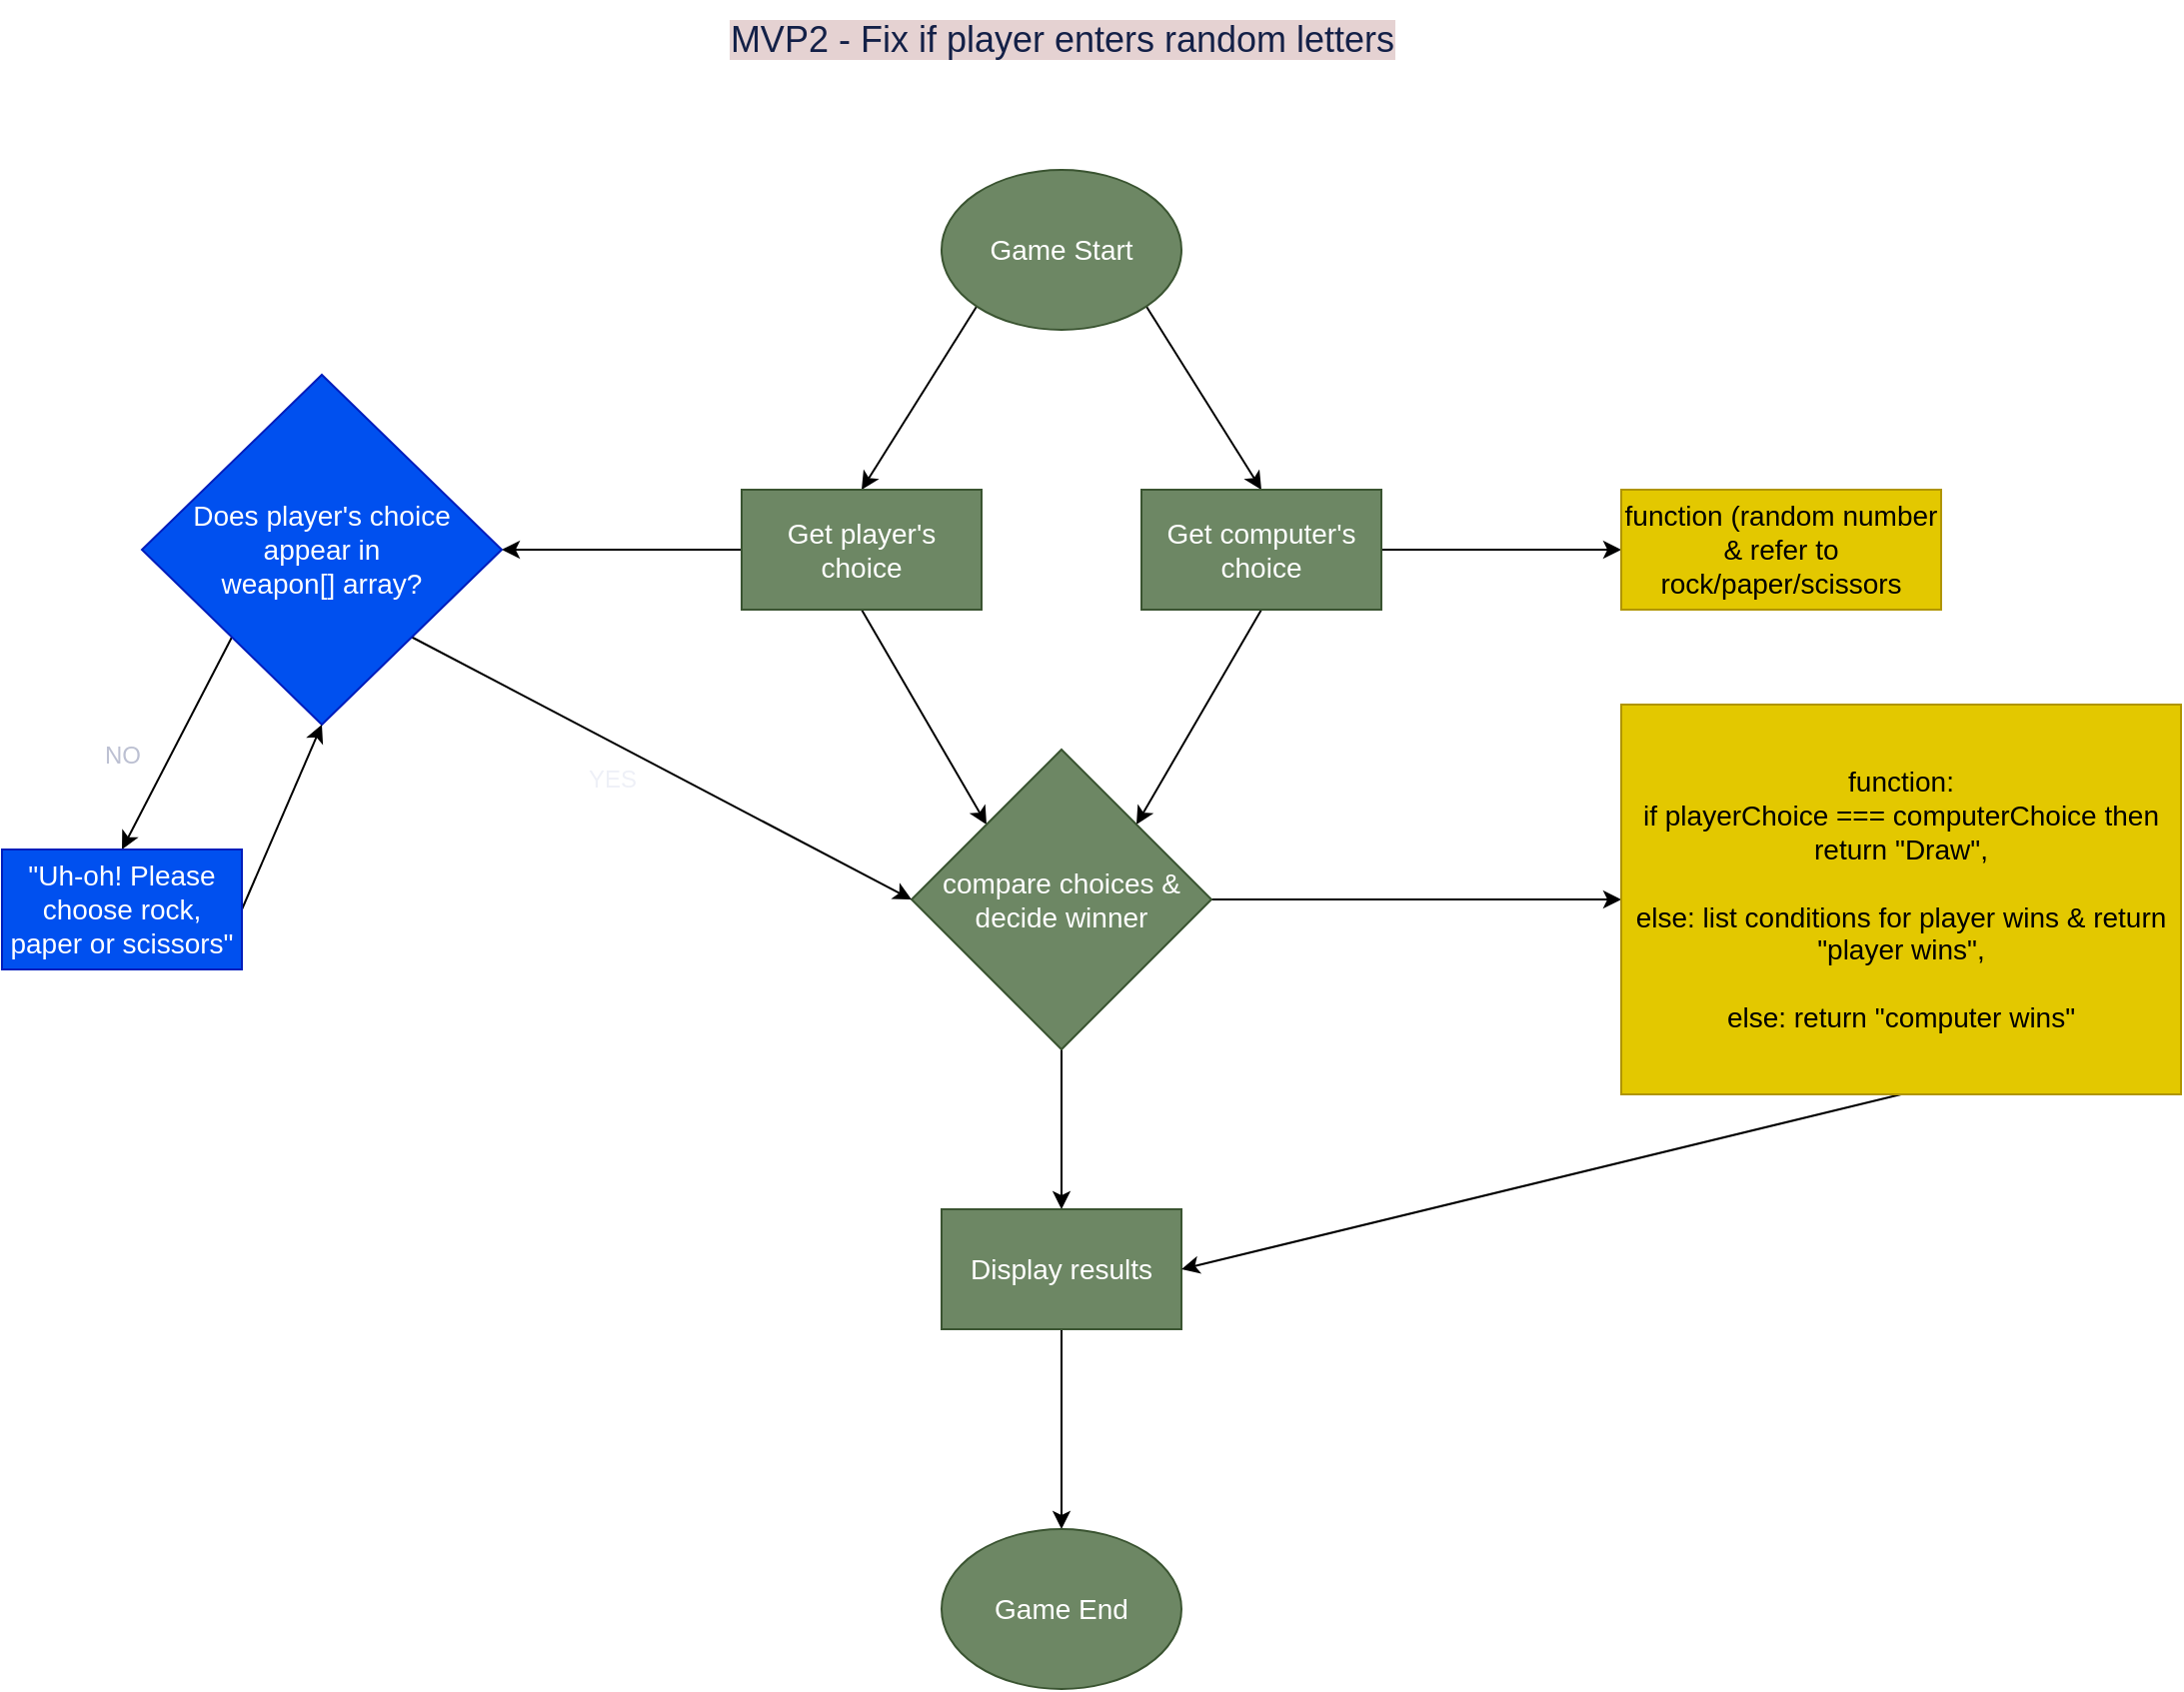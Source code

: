 <mxfile>
    <diagram id="RmlRvWYQgFkK_NVbBuCd" name="Page-1">
        <mxGraphModel dx="989" dy="630" grid="1" gridSize="10" guides="1" tooltips="1" connect="1" arrows="1" fold="1" page="1" pageScale="1" pageWidth="2339" pageHeight="3300" math="0" shadow="0">
            <root>
                <mxCell id="0"/>
                <mxCell id="1" parent="0"/>
                <mxCell id="6" style="edgeStyle=none;html=1;exitX=1;exitY=1;exitDx=0;exitDy=0;entryX=0.5;entryY=0;entryDx=0;entryDy=0;fontSize=14;" parent="1" source="2" target="5" edge="1">
                    <mxGeometry relative="1" as="geometry"/>
                </mxCell>
                <mxCell id="7" style="edgeStyle=none;html=1;exitX=0;exitY=1;exitDx=0;exitDy=0;entryX=0.5;entryY=0;entryDx=0;entryDy=0;fontSize=14;" parent="1" source="2" target="4" edge="1">
                    <mxGeometry relative="1" as="geometry"/>
                </mxCell>
                <mxCell id="2" value="&lt;font style=&quot;font-size: 14px;&quot;&gt;Game Start&lt;/font&gt;" style="ellipse;whiteSpace=wrap;html=1;fillColor=#6d8764;fontColor=#ffffff;strokeColor=#3A5431;" parent="1" vertex="1">
                    <mxGeometry x="1060" y="280" width="120" height="80" as="geometry"/>
                </mxCell>
                <mxCell id="10" style="edgeStyle=none;html=1;exitX=0.5;exitY=1;exitDx=0;exitDy=0;entryX=0;entryY=0;entryDx=0;entryDy=0;fontSize=14;" parent="1" source="4" target="8" edge="1">
                    <mxGeometry relative="1" as="geometry"/>
                </mxCell>
                <mxCell id="24" style="edgeStyle=none;html=1;exitX=0;exitY=0.5;exitDx=0;exitDy=0;entryX=1;entryY=0.5;entryDx=0;entryDy=0;fontSize=18;fontColor=#f0a30a;" parent="1" source="4" edge="1">
                    <mxGeometry relative="1" as="geometry">
                        <mxPoint x="840" y="470" as="targetPoint"/>
                    </mxGeometry>
                </mxCell>
                <mxCell id="4" value="Get player's choice" style="rounded=0;whiteSpace=wrap;html=1;fontSize=14;fillColor=#6d8764;fontColor=#ffffff;strokeColor=#3A5431;" parent="1" vertex="1">
                    <mxGeometry x="960" y="440" width="120" height="60" as="geometry"/>
                </mxCell>
                <mxCell id="9" style="edgeStyle=none;html=1;exitX=0.5;exitY=1;exitDx=0;exitDy=0;entryX=1;entryY=0;entryDx=0;entryDy=0;fontSize=14;" parent="1" source="5" target="8" edge="1">
                    <mxGeometry relative="1" as="geometry"/>
                </mxCell>
                <mxCell id="16" style="edgeStyle=none;html=1;exitX=1;exitY=0.5;exitDx=0;exitDy=0;entryX=0;entryY=0.5;entryDx=0;entryDy=0;fontSize=14;" parent="1" source="5" target="15" edge="1">
                    <mxGeometry relative="1" as="geometry"/>
                </mxCell>
                <mxCell id="5" value="Get computer's choice" style="rounded=0;whiteSpace=wrap;html=1;fontSize=14;fillColor=#6d8764;fontColor=#ffffff;strokeColor=#3A5431;" parent="1" vertex="1">
                    <mxGeometry x="1160" y="440" width="120" height="60" as="geometry"/>
                </mxCell>
                <mxCell id="12" style="edgeStyle=none;html=1;exitX=0.5;exitY=1;exitDx=0;exitDy=0;fontSize=14;" parent="1" source="8" target="11" edge="1">
                    <mxGeometry relative="1" as="geometry"/>
                </mxCell>
                <mxCell id="18" style="edgeStyle=none;html=1;exitX=1;exitY=0.5;exitDx=0;exitDy=0;fontSize=14;entryX=0;entryY=0.5;entryDx=0;entryDy=0;" parent="1" source="8" target="17" edge="1">
                    <mxGeometry relative="1" as="geometry">
                        <mxPoint x="1380" y="644.882" as="targetPoint"/>
                    </mxGeometry>
                </mxCell>
                <mxCell id="8" value="compare choices &amp;amp; decide winner" style="rhombus;whiteSpace=wrap;html=1;fontSize=14;fillColor=#6d8764;fontColor=#ffffff;strokeColor=#3A5431;" parent="1" vertex="1">
                    <mxGeometry x="1045" y="570" width="150" height="150" as="geometry"/>
                </mxCell>
                <mxCell id="14" style="edgeStyle=none;html=1;exitX=0.5;exitY=1;exitDx=0;exitDy=0;fontSize=14;" parent="1" source="11" target="13" edge="1">
                    <mxGeometry relative="1" as="geometry"/>
                </mxCell>
                <mxCell id="11" value="Display results" style="rounded=0;whiteSpace=wrap;html=1;fontSize=14;fillColor=#6d8764;fontColor=#ffffff;strokeColor=#3A5431;" parent="1" vertex="1">
                    <mxGeometry x="1060" y="800" width="120" height="60" as="geometry"/>
                </mxCell>
                <mxCell id="13" value="&lt;font style=&quot;font-size: 14px;&quot;&gt;Game End&lt;/font&gt;" style="ellipse;whiteSpace=wrap;html=1;fillColor=#6d8764;fontColor=#ffffff;strokeColor=#3A5431;" parent="1" vertex="1">
                    <mxGeometry x="1060" y="960" width="120" height="80" as="geometry"/>
                </mxCell>
                <mxCell id="15" value="function (random number &amp;amp; refer to rock/paper/scissors" style="rounded=0;whiteSpace=wrap;html=1;fontSize=14;fillColor=#e3c800;fontColor=#000000;strokeColor=#B09500;" parent="1" vertex="1">
                    <mxGeometry x="1400" y="440" width="160" height="60" as="geometry"/>
                </mxCell>
                <mxCell id="19" style="edgeStyle=none;html=1;exitX=0.5;exitY=1;exitDx=0;exitDy=0;entryX=1;entryY=0.5;entryDx=0;entryDy=0;fontSize=14;" parent="1" source="17" target="11" edge="1">
                    <mxGeometry relative="1" as="geometry"/>
                </mxCell>
                <mxCell id="17" value="function:&lt;br&gt;if playerChoice === computerChoice then return &quot;Draw&quot;, &lt;br&gt;&lt;br&gt;else: list conditions for player wins &amp;amp; return &quot;player wins&quot;,&lt;br&gt;&lt;br&gt;else: return &quot;computer wins&quot;" style="rounded=0;whiteSpace=wrap;html=1;fontSize=14;fillColor=#e3c800;fontColor=#000000;strokeColor=#B09500;" parent="1" vertex="1">
                    <mxGeometry x="1400" y="547.5" width="280" height="195" as="geometry"/>
                </mxCell>
                <mxCell id="22" value="&lt;font color=&quot;#132047&quot; style=&quot;font-size: 18px; background-color: rgb(229, 210, 210);&quot;&gt;MVP2 - Fix if player enters random letters&lt;/font&gt;" style="text;html=1;align=center;verticalAlign=middle;resizable=0;points=[];autosize=1;strokeColor=none;fillColor=none;" parent="1" vertex="1">
                    <mxGeometry x="940" y="195" width="360" height="40" as="geometry"/>
                </mxCell>
                <mxCell id="27" style="edgeStyle=none;html=1;entryX=0;entryY=0.5;entryDx=0;entryDy=0;fontSize=18;fontColor=#f0a30a;exitX=1;exitY=1;exitDx=0;exitDy=0;" parent="1" source="29" target="8" edge="1">
                    <mxGeometry relative="1" as="geometry">
                        <mxPoint x="840" y="645" as="sourcePoint"/>
                    </mxGeometry>
                </mxCell>
                <mxCell id="33" style="edgeStyle=none;html=1;exitX=0;exitY=1;exitDx=0;exitDy=0;entryX=0.5;entryY=0;entryDx=0;entryDy=0;fontColor=#bcc0d2;" edge="1" parent="1" source="29" target="32">
                    <mxGeometry relative="1" as="geometry">
                        <Array as="points"/>
                    </mxGeometry>
                </mxCell>
                <mxCell id="29" value="Does player's choice &lt;br&gt;appear in &lt;br&gt;weapon[] array?" style="rhombus;whiteSpace=wrap;html=1;fontSize=14;fillColor=#0050ef;strokeColor=#001DBC;fontColor=#ffffff;" vertex="1" parent="1">
                    <mxGeometry x="660" y="382.5" width="180" height="175" as="geometry"/>
                </mxCell>
                <mxCell id="30" value="&lt;font color=&quot;#eef0f7&quot;&gt;YES&lt;/font&gt;" style="text;html=1;align=center;verticalAlign=middle;resizable=0;points=[];autosize=1;strokeColor=none;fillColor=none;fontColor=#132047;" vertex="1" parent="1">
                    <mxGeometry x="870" y="570" width="50" height="30" as="geometry"/>
                </mxCell>
                <mxCell id="34" style="edgeStyle=none;html=1;exitX=1;exitY=0.5;exitDx=0;exitDy=0;entryX=0.5;entryY=1;entryDx=0;entryDy=0;fontColor=#bcc0d2;" edge="1" parent="1" source="32" target="29">
                    <mxGeometry relative="1" as="geometry"/>
                </mxCell>
                <mxCell id="32" value="&quot;Uh-oh! Please choose rock, paper or scissors&quot;" style="rounded=0;whiteSpace=wrap;html=1;fontSize=14;fillColor=#0050ef;fontColor=#ffffff;strokeColor=#001DBC;" vertex="1" parent="1">
                    <mxGeometry x="590" y="620" width="120" height="60" as="geometry"/>
                </mxCell>
                <mxCell id="35" value="NO" style="text;html=1;align=center;verticalAlign=middle;resizable=0;points=[];autosize=1;strokeColor=none;fillColor=none;fontColor=#bcc0d2;" vertex="1" parent="1">
                    <mxGeometry x="630" y="557.5" width="40" height="30" as="geometry"/>
                </mxCell>
            </root>
        </mxGraphModel>
    </diagram>
</mxfile>